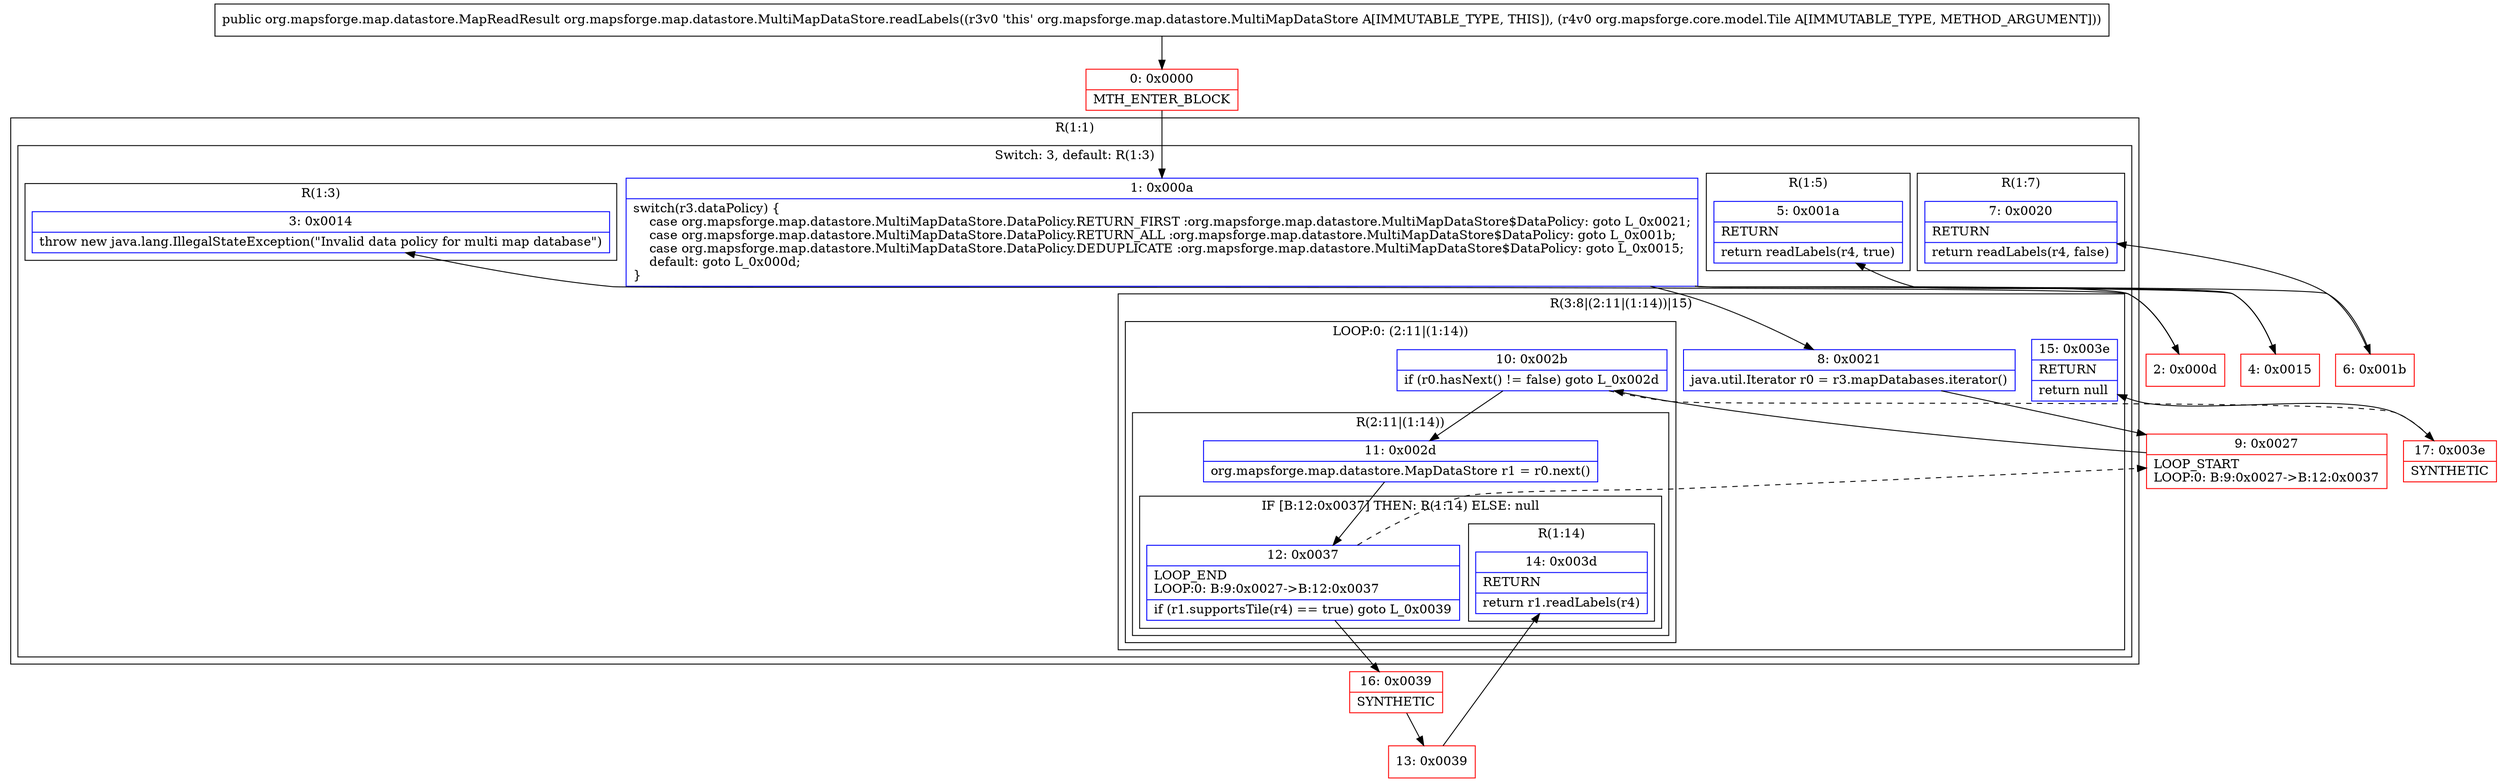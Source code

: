 digraph "CFG fororg.mapsforge.map.datastore.MultiMapDataStore.readLabels(Lorg\/mapsforge\/core\/model\/Tile;)Lorg\/mapsforge\/map\/datastore\/MapReadResult;" {
subgraph cluster_Region_287792928 {
label = "R(1:1)";
node [shape=record,color=blue];
subgraph cluster_SwitchRegion_1973310336 {
label = "Switch: 3, default: R(1:3)";
node [shape=record,color=blue];
Node_1 [shape=record,label="{1\:\ 0x000a|switch(r3.dataPolicy) \{\l    case org.mapsforge.map.datastore.MultiMapDataStore.DataPolicy.RETURN_FIRST :org.mapsforge.map.datastore.MultiMapDataStore$DataPolicy: goto L_0x0021;\l    case org.mapsforge.map.datastore.MultiMapDataStore.DataPolicy.RETURN_ALL :org.mapsforge.map.datastore.MultiMapDataStore$DataPolicy: goto L_0x001b;\l    case org.mapsforge.map.datastore.MultiMapDataStore.DataPolicy.DEDUPLICATE :org.mapsforge.map.datastore.MultiMapDataStore$DataPolicy: goto L_0x0015;\l    default: goto L_0x000d;\l\}\l}"];
subgraph cluster_Region_1311641401 {
label = "R(3:8|(2:11|(1:14))|15)";
node [shape=record,color=blue];
Node_8 [shape=record,label="{8\:\ 0x0021|java.util.Iterator r0 = r3.mapDatabases.iterator()\l}"];
subgraph cluster_LoopRegion_1473734551 {
label = "LOOP:0: (2:11|(1:14))";
node [shape=record,color=blue];
Node_10 [shape=record,label="{10\:\ 0x002b|if (r0.hasNext() != false) goto L_0x002d\l}"];
subgraph cluster_Region_2091056146 {
label = "R(2:11|(1:14))";
node [shape=record,color=blue];
Node_11 [shape=record,label="{11\:\ 0x002d|org.mapsforge.map.datastore.MapDataStore r1 = r0.next()\l}"];
subgraph cluster_IfRegion_2066195029 {
label = "IF [B:12:0x0037] THEN: R(1:14) ELSE: null";
node [shape=record,color=blue];
Node_12 [shape=record,label="{12\:\ 0x0037|LOOP_END\lLOOP:0: B:9:0x0027\-\>B:12:0x0037\l|if (r1.supportsTile(r4) == true) goto L_0x0039\l}"];
subgraph cluster_Region_1162751439 {
label = "R(1:14)";
node [shape=record,color=blue];
Node_14 [shape=record,label="{14\:\ 0x003d|RETURN\l|return r1.readLabels(r4)\l}"];
}
}
}
}
Node_15 [shape=record,label="{15\:\ 0x003e|RETURN\l|return null\l}"];
}
subgraph cluster_Region_701038894 {
label = "R(1:7)";
node [shape=record,color=blue];
Node_7 [shape=record,label="{7\:\ 0x0020|RETURN\l|return readLabels(r4, false)\l}"];
}
subgraph cluster_Region_1121991273 {
label = "R(1:5)";
node [shape=record,color=blue];
Node_5 [shape=record,label="{5\:\ 0x001a|RETURN\l|return readLabels(r4, true)\l}"];
}
subgraph cluster_Region_68361578 {
label = "R(1:3)";
node [shape=record,color=blue];
Node_3 [shape=record,label="{3\:\ 0x0014|throw new java.lang.IllegalStateException(\"Invalid data policy for multi map database\")\l}"];
}
}
}
Node_0 [shape=record,color=red,label="{0\:\ 0x0000|MTH_ENTER_BLOCK\l}"];
Node_2 [shape=record,color=red,label="{2\:\ 0x000d}"];
Node_4 [shape=record,color=red,label="{4\:\ 0x0015}"];
Node_6 [shape=record,color=red,label="{6\:\ 0x001b}"];
Node_9 [shape=record,color=red,label="{9\:\ 0x0027|LOOP_START\lLOOP:0: B:9:0x0027\-\>B:12:0x0037\l}"];
Node_13 [shape=record,color=red,label="{13\:\ 0x0039}"];
Node_16 [shape=record,color=red,label="{16\:\ 0x0039|SYNTHETIC\l}"];
Node_17 [shape=record,color=red,label="{17\:\ 0x003e|SYNTHETIC\l}"];
MethodNode[shape=record,label="{public org.mapsforge.map.datastore.MapReadResult org.mapsforge.map.datastore.MultiMapDataStore.readLabels((r3v0 'this' org.mapsforge.map.datastore.MultiMapDataStore A[IMMUTABLE_TYPE, THIS]), (r4v0 org.mapsforge.core.model.Tile A[IMMUTABLE_TYPE, METHOD_ARGUMENT])) }"];
MethodNode -> Node_0;
Node_1 -> Node_2;
Node_1 -> Node_4;
Node_1 -> Node_6;
Node_1 -> Node_8;
Node_8 -> Node_9;
Node_10 -> Node_11;
Node_10 -> Node_17[style=dashed];
Node_11 -> Node_12;
Node_12 -> Node_9[style=dashed];
Node_12 -> Node_16;
Node_0 -> Node_1;
Node_2 -> Node_3;
Node_4 -> Node_5;
Node_6 -> Node_7;
Node_9 -> Node_10;
Node_13 -> Node_14;
Node_16 -> Node_13;
Node_17 -> Node_15;
}

